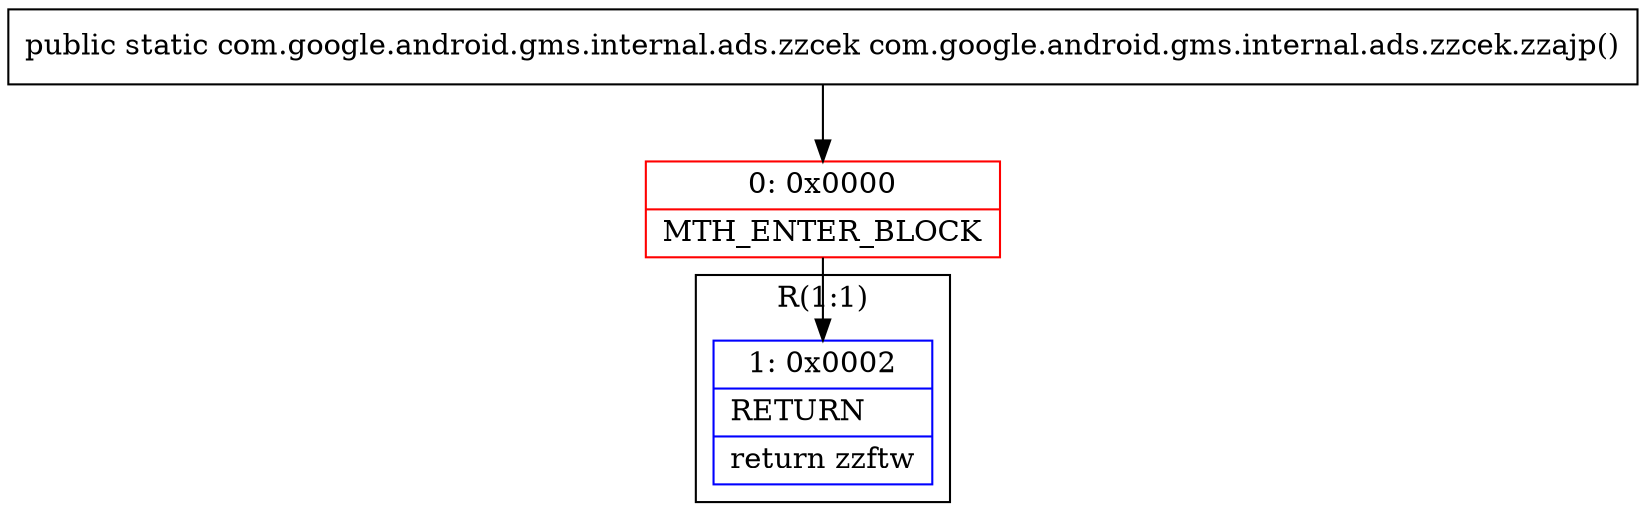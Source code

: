 digraph "CFG forcom.google.android.gms.internal.ads.zzcek.zzajp()Lcom\/google\/android\/gms\/internal\/ads\/zzcek;" {
subgraph cluster_Region_207295779 {
label = "R(1:1)";
node [shape=record,color=blue];
Node_1 [shape=record,label="{1\:\ 0x0002|RETURN\l|return zzftw\l}"];
}
Node_0 [shape=record,color=red,label="{0\:\ 0x0000|MTH_ENTER_BLOCK\l}"];
MethodNode[shape=record,label="{public static com.google.android.gms.internal.ads.zzcek com.google.android.gms.internal.ads.zzcek.zzajp() }"];
MethodNode -> Node_0;
Node_0 -> Node_1;
}

